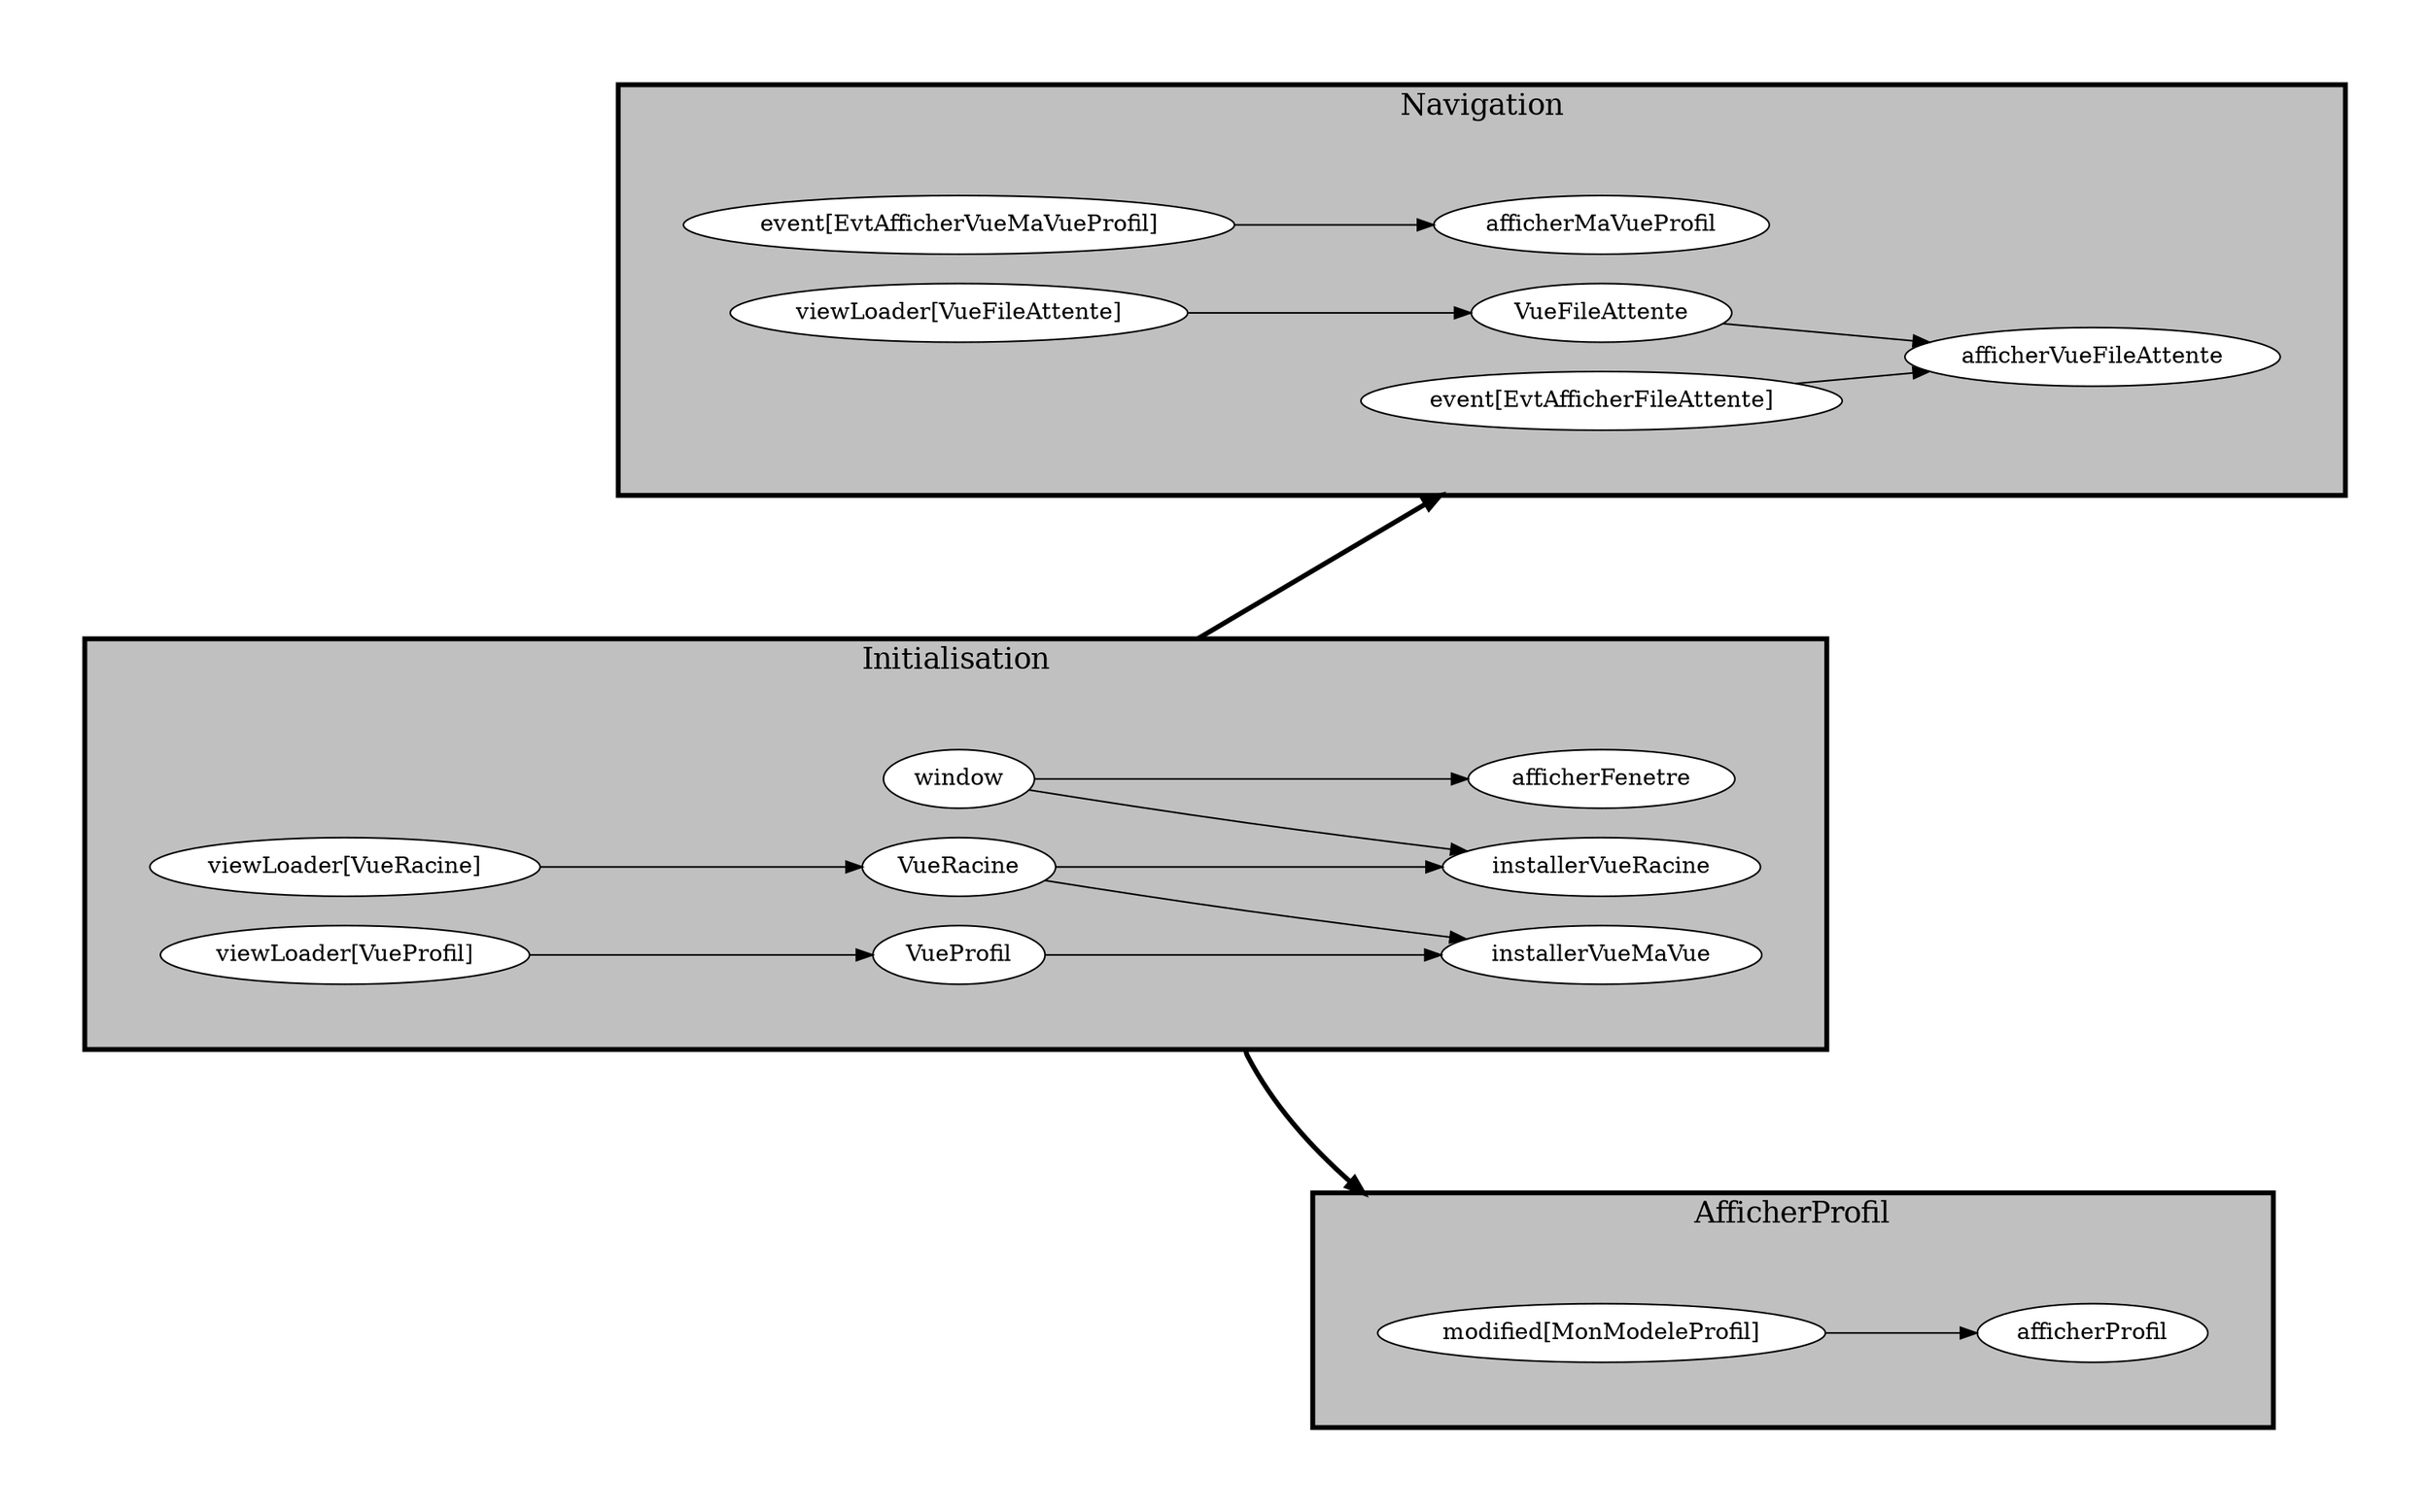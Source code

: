digraph "frontend" {
edge ["dir"="forward"]
graph ["rankdir"="LR","compound"="true","overlap"="false"]
subgraph "cluster_Initialisation__container" {
edge ["dir"="none"]
graph ["margin"="40","style"="invis"]
subgraph "cluster_Initialisation" {
edge ["dir"="forward"]
graph ["rankdir"="LR","label"="Initialisation","style"="filled","fillcolor"="gray","penwidth"="3.0","fontsize"="18.0"]
"Initialisation_window" ["label"="window","style"="filled","fillcolor"="white"]
"Initialisation_installerVueRacine" ["label"="installerVueRacine","style"="filled","fillcolor"="white"]
"Initialisation_VueProfil" ["label"="VueProfil","style"="filled","fillcolor"="white"]
"Initialisation_installerVueMaVue" ["label"="installerVueMaVue","style"="filled","fillcolor"="white"]
"Initialisation_afficherFenetre" ["label"="afficherFenetre","style"="filled","fillcolor"="white"]
"Initialisation_viewLoader[VueRacine]" ["label"="viewLoader[VueRacine]","style"="filled","fillcolor"="white"]
"Initialisation_VueRacine" ["label"="VueRacine","style"="filled","fillcolor"="white"]
"Initialisation_viewLoader[VueProfil]" ["label"="viewLoader[VueProfil]","style"="filled","fillcolor"="white"]
}
}
subgraph "cluster_Navigation__container" {
edge ["dir"="none"]
graph ["margin"="40","style"="invis"]
subgraph "cluster_Navigation" {
edge ["dir"="forward"]
graph ["rankdir"="LR","label"="Navigation","style"="filled","fillcolor"="gray","penwidth"="3.0","fontsize"="18.0"]
"Navigation_event[EvtAfficherFileAttente]" ["label"="event[EvtAfficherFileAttente]","style"="filled","fillcolor"="white"]
"Navigation_afficherVueFileAttente" ["label"="afficherVueFileAttente","style"="filled","fillcolor"="white"]
"Navigation_event[EvtAfficherVueMaVueProfil]" ["label"="event[EvtAfficherVueMaVueProfil]","style"="filled","fillcolor"="white"]
"Navigation_VueFileAttente" ["label"="VueFileAttente","style"="filled","fillcolor"="white"]
"Navigation_afficherMaVueProfil" ["label"="afficherMaVueProfil","style"="filled","fillcolor"="white"]
"Navigation_viewLoader[VueFileAttente]" ["label"="viewLoader[VueFileAttente]","style"="filled","fillcolor"="white"]
}
}
subgraph "cluster_AfficherProfil__container" {
edge ["dir"="none"]
graph ["margin"="40","style"="invis"]
subgraph "cluster_AfficherProfil" {
edge ["dir"="forward"]
graph ["rankdir"="LR","label"="AfficherProfil","style"="filled","fillcolor"="gray","penwidth"="3.0","fontsize"="18.0"]
"AfficherProfil_modified[MonModeleProfil]" ["label"="modified[MonModeleProfil]","style"="filled","fillcolor"="white"]
"AfficherProfil_afficherProfil" ["label"="afficherProfil","style"="filled","fillcolor"="white"]
}
}
"Initialisation_window" -> "Initialisation_afficherFenetre" ["label"=""]
"Initialisation_window" -> "Initialisation_installerVueRacine" ["label"=""]
"Initialisation_window" -> "AfficherProfil_modified[MonModeleProfil]" ["label"="","ltail"="cluster_Initialisation","lhead"="cluster_AfficherProfil","penwidth"="3"]
"Initialisation_window" -> "Navigation_event[EvtAfficherFileAttente]" ["label"="","ltail"="cluster_Initialisation","lhead"="cluster_Navigation","penwidth"="3"]
"Navigation_event[EvtAfficherFileAttente]" -> "Navigation_afficherVueFileAttente" ["label"=""]
"AfficherProfil_modified[MonModeleProfil]" -> "AfficherProfil_afficherProfil" ["label"=""]
"Navigation_event[EvtAfficherVueMaVueProfil]" -> "Navigation_afficherMaVueProfil" ["label"=""]
"Navigation_VueFileAttente" -> "Navigation_afficherVueFileAttente" ["label"=""]
"Navigation_viewLoader[VueFileAttente]" -> "Navigation_VueFileAttente" ["label"=""]
"Initialisation_VueProfil" -> "Initialisation_installerVueMaVue" ["label"=""]
"Initialisation_viewLoader[VueRacine]" -> "Initialisation_VueRacine" ["label"=""]
"Initialisation_VueRacine" -> "Initialisation_installerVueMaVue" ["label"=""]
"Initialisation_VueRacine" -> "Initialisation_installerVueRacine" ["label"=""]
"Initialisation_viewLoader[VueProfil]" -> "Initialisation_VueProfil" ["label"=""]
}